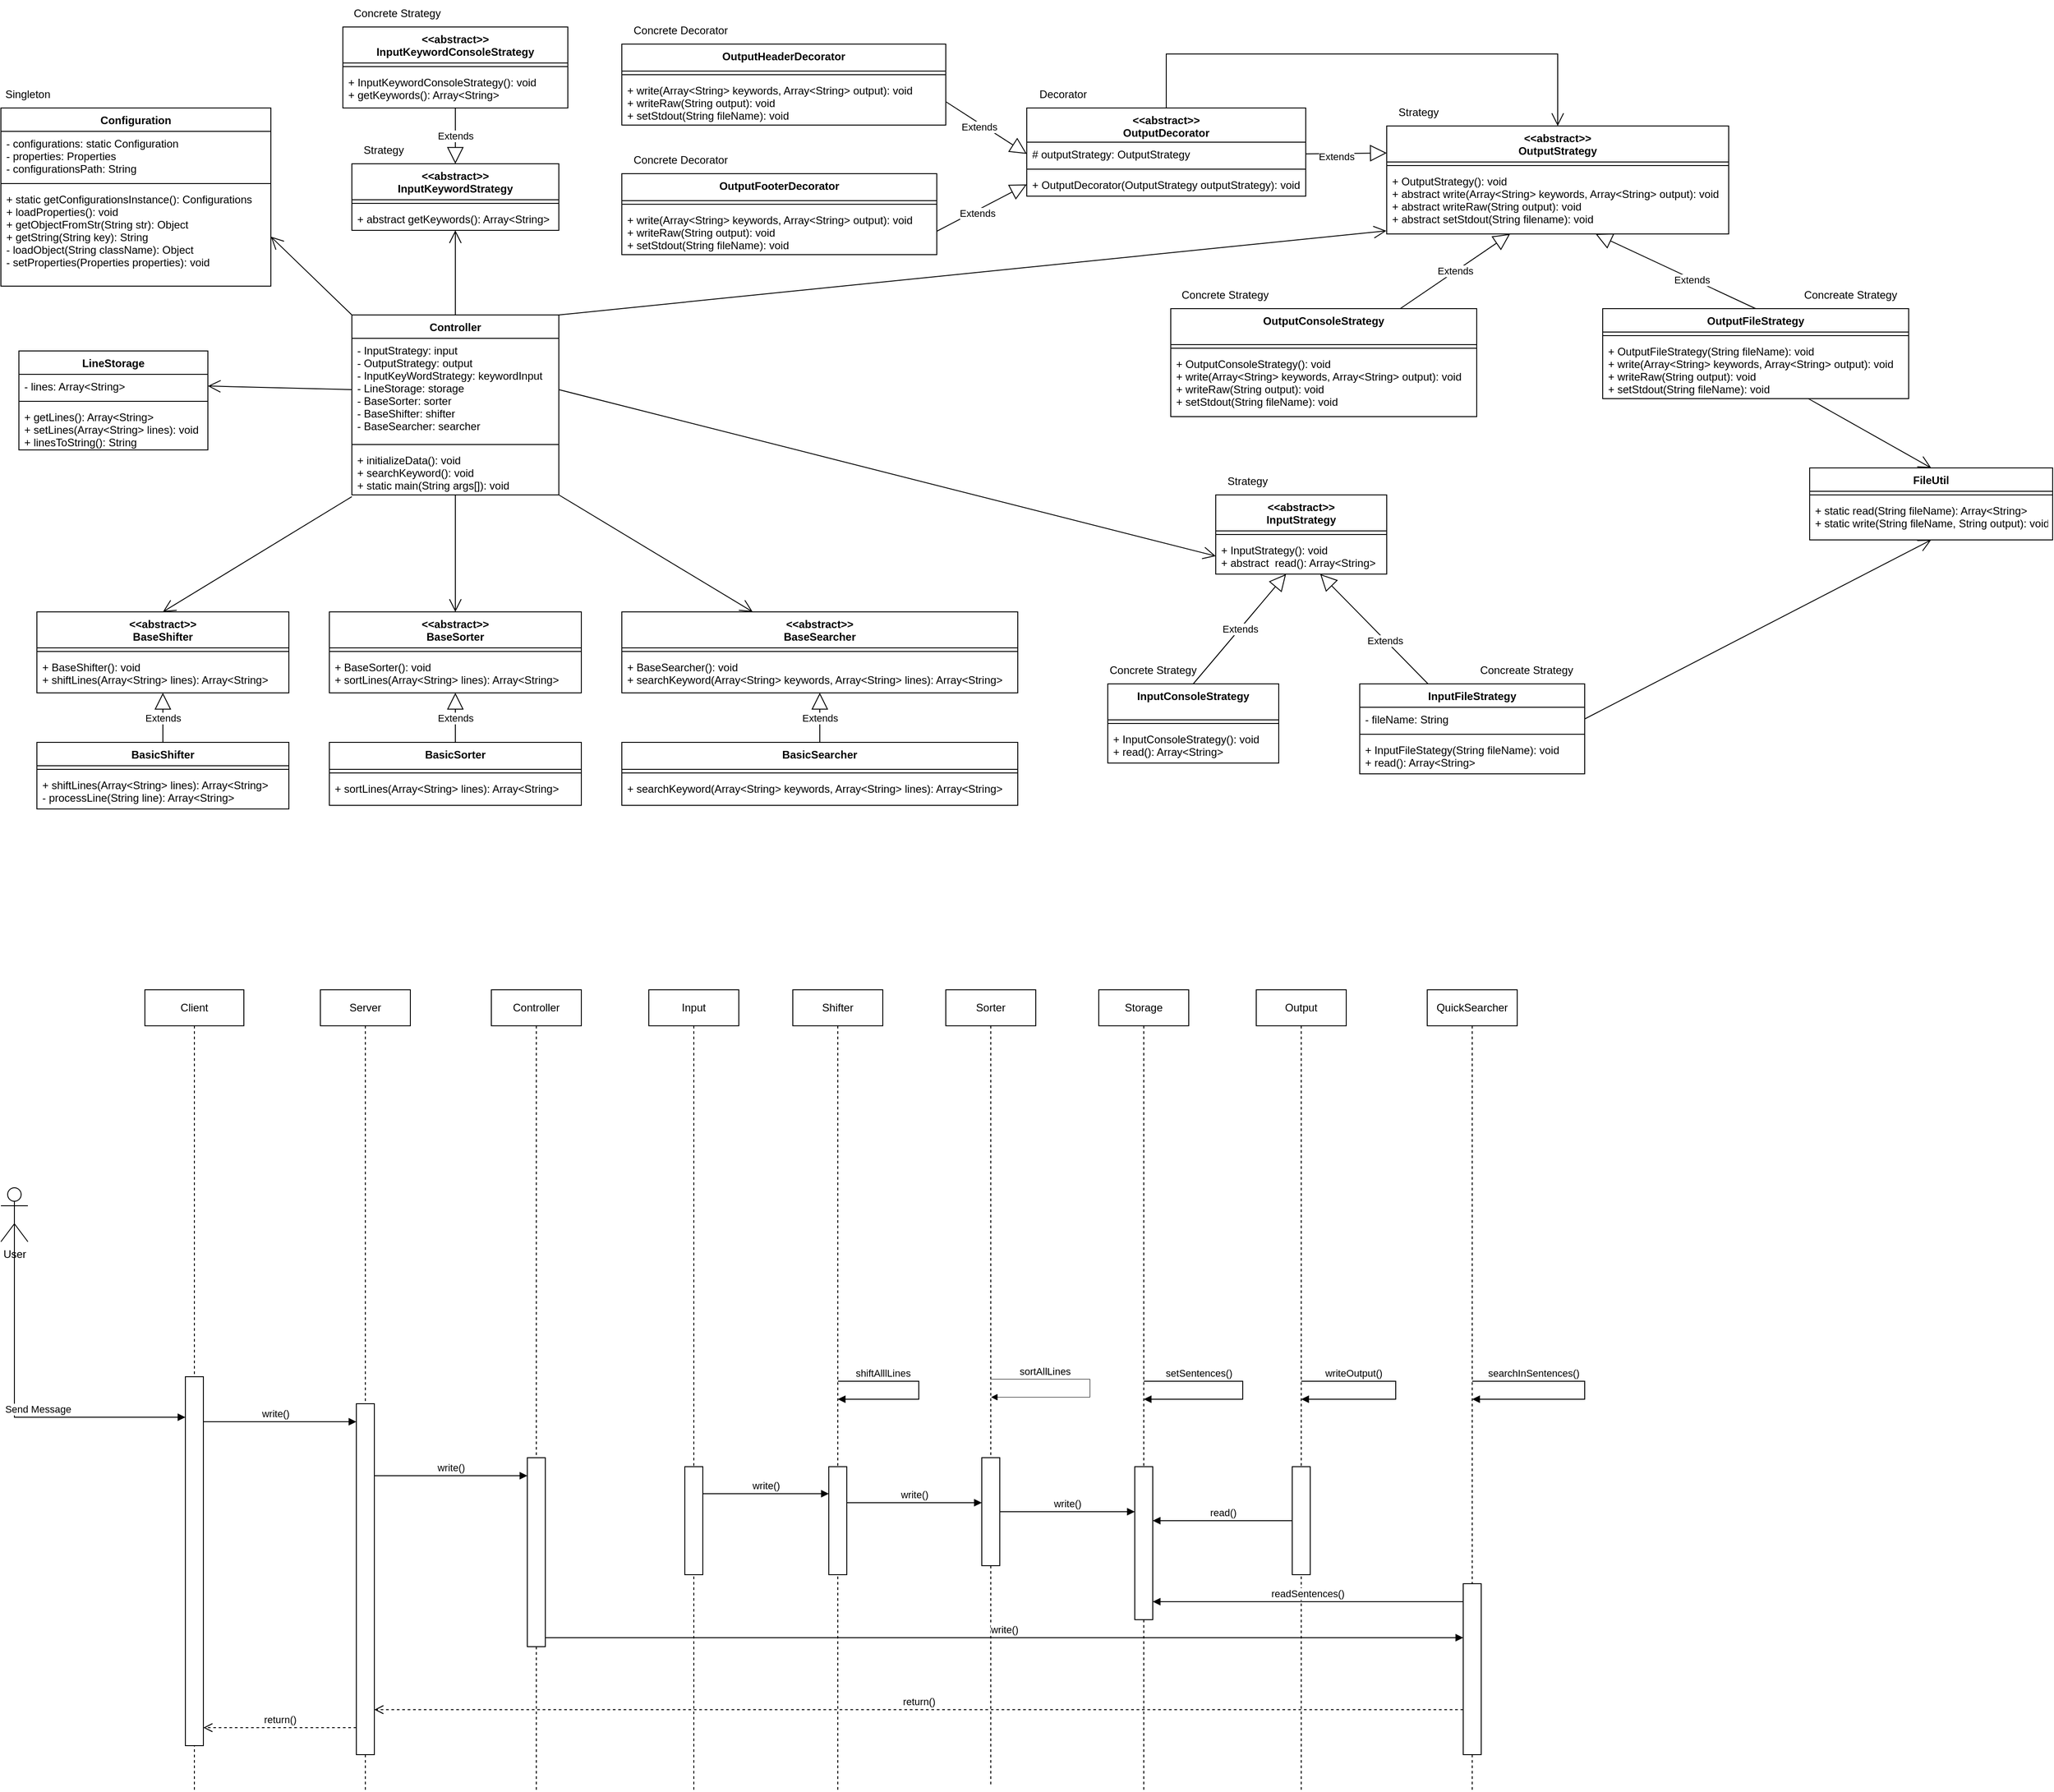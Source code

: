 <mxfile version="20.8.20" type="github">
  <diagram name="Page-1" id="M1N77A8SEbwR25gpDlti">
    <mxGraphModel dx="1434" dy="1879" grid="1" gridSize="10" guides="1" tooltips="1" connect="1" arrows="1" fold="1" page="1" pageScale="1" pageWidth="850" pageHeight="1100" math="0" shadow="0">
      <root>
        <mxCell id="0" />
        <mxCell id="1" parent="0" />
        <mxCell id="Gpwyclo6pSOTD7JVawwi-1" value="Controller" style="swimlane;fontStyle=1;align=center;verticalAlign=top;childLayout=stackLayout;horizontal=1;startSize=26;horizontalStack=0;resizeParent=1;resizeParentMax=0;resizeLast=0;collapsible=1;marginBottom=0;" parent="1" vertex="1">
          <mxGeometry x="430" y="320" width="230" height="200" as="geometry" />
        </mxCell>
        <mxCell id="Gpwyclo6pSOTD7JVawwi-2" value="- InputStrategy: input&#xa;- OutputStrategy: output&#xa;- InputKeyWordStrategy: keywordInput&#xa;- LineStorage: storage&#xa;- BaseSorter: sorter&#xa;- BaseShifter: shifter&#xa;- BaseSearcher: searcher&#xa;" style="text;strokeColor=none;fillColor=none;align=left;verticalAlign=top;spacingLeft=4;spacingRight=4;overflow=hidden;rotatable=0;points=[[0,0.5],[1,0.5]];portConstraint=eastwest;" parent="Gpwyclo6pSOTD7JVawwi-1" vertex="1">
          <mxGeometry y="26" width="230" height="114" as="geometry" />
        </mxCell>
        <mxCell id="Gpwyclo6pSOTD7JVawwi-3" value="" style="line;strokeWidth=1;fillColor=none;align=left;verticalAlign=middle;spacingTop=-1;spacingLeft=3;spacingRight=3;rotatable=0;labelPosition=right;points=[];portConstraint=eastwest;strokeColor=inherit;" parent="Gpwyclo6pSOTD7JVawwi-1" vertex="1">
          <mxGeometry y="140" width="230" height="8" as="geometry" />
        </mxCell>
        <mxCell id="Gpwyclo6pSOTD7JVawwi-4" value="+ initializeData(): void&#xa;+ searchKeyword(): void&#xa;+ static main(String args[]): void" style="text;strokeColor=none;fillColor=none;align=left;verticalAlign=top;spacingLeft=4;spacingRight=4;overflow=hidden;rotatable=0;points=[[0,0.5],[1,0.5]];portConstraint=eastwest;" parent="Gpwyclo6pSOTD7JVawwi-1" vertex="1">
          <mxGeometry y="148" width="230" height="52" as="geometry" />
        </mxCell>
        <mxCell id="Gpwyclo6pSOTD7JVawwi-9" value="&lt;&lt;abstract&gt;&gt;&#xa;BaseShifter" style="swimlane;fontStyle=1;align=center;verticalAlign=top;childLayout=stackLayout;horizontal=1;startSize=40;horizontalStack=0;resizeParent=1;resizeParentMax=0;resizeLast=0;collapsible=1;marginBottom=0;" parent="1" vertex="1">
          <mxGeometry x="80" y="650" width="280" height="90" as="geometry" />
        </mxCell>
        <mxCell id="Gpwyclo6pSOTD7JVawwi-11" value="" style="line;strokeWidth=1;fillColor=none;align=left;verticalAlign=middle;spacingTop=-1;spacingLeft=3;spacingRight=3;rotatable=0;labelPosition=right;points=[];portConstraint=eastwest;strokeColor=inherit;" parent="Gpwyclo6pSOTD7JVawwi-9" vertex="1">
          <mxGeometry y="40" width="280" height="8" as="geometry" />
        </mxCell>
        <mxCell id="Gpwyclo6pSOTD7JVawwi-12" value="+ BaseShifter(): void&#xa;+ shiftLines(Array&lt;String&gt; lines): Array&lt;String&gt;&#xa;" style="text;strokeColor=none;fillColor=none;align=left;verticalAlign=top;spacingLeft=4;spacingRight=4;overflow=hidden;rotatable=0;points=[[0,0.5],[1,0.5]];portConstraint=eastwest;" parent="Gpwyclo6pSOTD7JVawwi-9" vertex="1">
          <mxGeometry y="48" width="280" height="42" as="geometry" />
        </mxCell>
        <mxCell id="Gpwyclo6pSOTD7JVawwi-13" value="BasicShifter" style="swimlane;fontStyle=1;align=center;verticalAlign=top;childLayout=stackLayout;horizontal=1;startSize=26;horizontalStack=0;resizeParent=1;resizeParentMax=0;resizeLast=0;collapsible=1;marginBottom=0;" parent="1" vertex="1">
          <mxGeometry x="80" y="795" width="280" height="74" as="geometry" />
        </mxCell>
        <mxCell id="Gpwyclo6pSOTD7JVawwi-15" value="" style="line;strokeWidth=1;fillColor=none;align=left;verticalAlign=middle;spacingTop=-1;spacingLeft=3;spacingRight=3;rotatable=0;labelPosition=right;points=[];portConstraint=eastwest;strokeColor=inherit;" parent="Gpwyclo6pSOTD7JVawwi-13" vertex="1">
          <mxGeometry y="26" width="280" height="8" as="geometry" />
        </mxCell>
        <mxCell id="Gpwyclo6pSOTD7JVawwi-16" value="+ shiftLines(Array&lt;String&gt; lines): Array&lt;String&gt;&#xa;- processLine(String line): Array&lt;String&gt;&#xa;" style="text;strokeColor=none;fillColor=none;align=left;verticalAlign=top;spacingLeft=4;spacingRight=4;overflow=hidden;rotatable=0;points=[[0,0.5],[1,0.5]];portConstraint=eastwest;" parent="Gpwyclo6pSOTD7JVawwi-13" vertex="1">
          <mxGeometry y="34" width="280" height="40" as="geometry" />
        </mxCell>
        <mxCell id="VLI7Did6MFZ0le4wz7cy-1" value="&lt;&lt;abstract&gt;&gt;&#xa;BaseSorter" style="swimlane;fontStyle=1;align=center;verticalAlign=top;childLayout=stackLayout;horizontal=1;startSize=40;horizontalStack=0;resizeParent=1;resizeParentMax=0;resizeLast=0;collapsible=1;marginBottom=0;" parent="1" vertex="1">
          <mxGeometry x="405" y="650" width="280" height="90" as="geometry" />
        </mxCell>
        <mxCell id="VLI7Did6MFZ0le4wz7cy-2" value="" style="line;strokeWidth=1;fillColor=none;align=left;verticalAlign=middle;spacingTop=-1;spacingLeft=3;spacingRight=3;rotatable=0;labelPosition=right;points=[];portConstraint=eastwest;strokeColor=inherit;" parent="VLI7Did6MFZ0le4wz7cy-1" vertex="1">
          <mxGeometry y="40" width="280" height="8" as="geometry" />
        </mxCell>
        <mxCell id="VLI7Did6MFZ0le4wz7cy-3" value="+ BaseSorter(): void&#xa;+ sortLines(Array&lt;String&gt; lines): Array&lt;String&gt;&#xa;" style="text;strokeColor=none;fillColor=none;align=left;verticalAlign=top;spacingLeft=4;spacingRight=4;overflow=hidden;rotatable=0;points=[[0,0.5],[1,0.5]];portConstraint=eastwest;" parent="VLI7Did6MFZ0le4wz7cy-1" vertex="1">
          <mxGeometry y="48" width="280" height="42" as="geometry" />
        </mxCell>
        <mxCell id="VLI7Did6MFZ0le4wz7cy-4" value="BasicSorter" style="swimlane;fontStyle=1;align=center;verticalAlign=top;childLayout=stackLayout;horizontal=1;startSize=30;horizontalStack=0;resizeParent=1;resizeParentMax=0;resizeLast=0;collapsible=1;marginBottom=0;" parent="1" vertex="1">
          <mxGeometry x="405" y="795" width="280" height="70" as="geometry" />
        </mxCell>
        <mxCell id="VLI7Did6MFZ0le4wz7cy-5" value="" style="line;strokeWidth=1;fillColor=none;align=left;verticalAlign=middle;spacingTop=-1;spacingLeft=3;spacingRight=3;rotatable=0;labelPosition=right;points=[];portConstraint=eastwest;strokeColor=inherit;" parent="VLI7Did6MFZ0le4wz7cy-4" vertex="1">
          <mxGeometry y="30" width="280" height="8" as="geometry" />
        </mxCell>
        <mxCell id="VLI7Did6MFZ0le4wz7cy-6" value="+ sortLines(Array&lt;String&gt; lines): Array&lt;String&gt;&#xa;" style="text;strokeColor=none;fillColor=none;align=left;verticalAlign=top;spacingLeft=4;spacingRight=4;overflow=hidden;rotatable=0;points=[[0,0.5],[1,0.5]];portConstraint=eastwest;" parent="VLI7Did6MFZ0le4wz7cy-4" vertex="1">
          <mxGeometry y="38" width="280" height="32" as="geometry" />
        </mxCell>
        <mxCell id="VLI7Did6MFZ0le4wz7cy-7" value="&lt;&lt;abstract&gt;&gt;&#xa;BaseSearcher" style="swimlane;fontStyle=1;align=center;verticalAlign=top;childLayout=stackLayout;horizontal=1;startSize=40;horizontalStack=0;resizeParent=1;resizeParentMax=0;resizeLast=0;collapsible=1;marginBottom=0;" parent="1" vertex="1">
          <mxGeometry x="730" y="650" width="440" height="90" as="geometry" />
        </mxCell>
        <mxCell id="VLI7Did6MFZ0le4wz7cy-8" value="" style="line;strokeWidth=1;fillColor=none;align=left;verticalAlign=middle;spacingTop=-1;spacingLeft=3;spacingRight=3;rotatable=0;labelPosition=right;points=[];portConstraint=eastwest;strokeColor=inherit;" parent="VLI7Did6MFZ0le4wz7cy-7" vertex="1">
          <mxGeometry y="40" width="440" height="8" as="geometry" />
        </mxCell>
        <mxCell id="VLI7Did6MFZ0le4wz7cy-9" value="+ BaseSearcher(): void&#xa;+ searchKeyword(Array&lt;String&gt; keywords, Array&lt;String&gt; lines): Array&lt;String&gt;&#xa;" style="text;strokeColor=none;fillColor=none;align=left;verticalAlign=top;spacingLeft=4;spacingRight=4;overflow=hidden;rotatable=0;points=[[0,0.5],[1,0.5]];portConstraint=eastwest;" parent="VLI7Did6MFZ0le4wz7cy-7" vertex="1">
          <mxGeometry y="48" width="440" height="42" as="geometry" />
        </mxCell>
        <mxCell id="VLI7Did6MFZ0le4wz7cy-10" value="BasicSearcher" style="swimlane;fontStyle=1;align=center;verticalAlign=top;childLayout=stackLayout;horizontal=1;startSize=30;horizontalStack=0;resizeParent=1;resizeParentMax=0;resizeLast=0;collapsible=1;marginBottom=0;" parent="1" vertex="1">
          <mxGeometry x="730" y="795" width="440" height="70" as="geometry" />
        </mxCell>
        <mxCell id="VLI7Did6MFZ0le4wz7cy-11" value="" style="line;strokeWidth=1;fillColor=none;align=left;verticalAlign=middle;spacingTop=-1;spacingLeft=3;spacingRight=3;rotatable=0;labelPosition=right;points=[];portConstraint=eastwest;strokeColor=inherit;" parent="VLI7Did6MFZ0le4wz7cy-10" vertex="1">
          <mxGeometry y="30" width="440" height="8" as="geometry" />
        </mxCell>
        <mxCell id="VLI7Did6MFZ0le4wz7cy-12" value="+ searchKeyword(Array&lt;String&gt; keywords, Array&lt;String&gt; lines): Array&lt;String&gt;&#xa;" style="text;strokeColor=none;fillColor=none;align=left;verticalAlign=top;spacingLeft=4;spacingRight=4;overflow=hidden;rotatable=0;points=[[0,0.5],[1,0.5]];portConstraint=eastwest;" parent="VLI7Did6MFZ0le4wz7cy-10" vertex="1">
          <mxGeometry y="38" width="440" height="32" as="geometry" />
        </mxCell>
        <mxCell id="VLI7Did6MFZ0le4wz7cy-13" value="" style="endArrow=open;endFill=1;endSize=12;html=1;rounded=0;exitX=0;exitY=1.038;exitDx=0;exitDy=0;entryX=0.5;entryY=0;entryDx=0;entryDy=0;exitPerimeter=0;" parent="1" source="Gpwyclo6pSOTD7JVawwi-4" target="Gpwyclo6pSOTD7JVawwi-9" edge="1">
          <mxGeometry width="160" relative="1" as="geometry">
            <mxPoint x="610" y="470" as="sourcePoint" />
            <mxPoint x="770" y="470" as="targetPoint" />
          </mxGeometry>
        </mxCell>
        <mxCell id="VLI7Did6MFZ0le4wz7cy-14" value="" style="endArrow=open;endFill=1;endSize=12;html=1;rounded=0;exitX=0.5;exitY=1;exitDx=0;exitDy=0;" parent="1" source="Gpwyclo6pSOTD7JVawwi-1" target="VLI7Did6MFZ0le4wz7cy-1" edge="1">
          <mxGeometry width="160" relative="1" as="geometry">
            <mxPoint x="440" y="416.988" as="sourcePoint" />
            <mxPoint x="200" y="515" as="targetPoint" />
          </mxGeometry>
        </mxCell>
        <mxCell id="VLI7Did6MFZ0le4wz7cy-15" value="" style="endArrow=open;endFill=1;endSize=12;html=1;rounded=0;exitX=1;exitY=1;exitDx=0;exitDy=0;" parent="1" source="Gpwyclo6pSOTD7JVawwi-1" target="VLI7Did6MFZ0le4wz7cy-7" edge="1">
          <mxGeometry width="160" relative="1" as="geometry">
            <mxPoint x="450" y="426.988" as="sourcePoint" />
            <mxPoint x="210" y="525" as="targetPoint" />
          </mxGeometry>
        </mxCell>
        <mxCell id="VLI7Did6MFZ0le4wz7cy-16" value="&lt;&lt;abstract&gt;&gt;&#xa;InputStrategy" style="swimlane;fontStyle=1;align=center;verticalAlign=top;childLayout=stackLayout;horizontal=1;startSize=40;horizontalStack=0;resizeParent=1;resizeParentMax=0;resizeLast=0;collapsible=1;marginBottom=0;" parent="1" vertex="1">
          <mxGeometry x="1390" y="520" width="190" height="88" as="geometry" />
        </mxCell>
        <mxCell id="VLI7Did6MFZ0le4wz7cy-18" value="" style="line;strokeWidth=1;fillColor=none;align=left;verticalAlign=middle;spacingTop=-1;spacingLeft=3;spacingRight=3;rotatable=0;labelPosition=right;points=[];portConstraint=eastwest;strokeColor=inherit;" parent="VLI7Did6MFZ0le4wz7cy-16" vertex="1">
          <mxGeometry y="40" width="190" height="8" as="geometry" />
        </mxCell>
        <mxCell id="VLI7Did6MFZ0le4wz7cy-19" value="+ InputStrategy(): void&#xa;+ abstract  read(): Array&lt;String&gt;&#xa;" style="text;strokeColor=none;fillColor=none;align=left;verticalAlign=top;spacingLeft=4;spacingRight=4;overflow=hidden;rotatable=0;points=[[0,0.5],[1,0.5]];portConstraint=eastwest;" parent="VLI7Did6MFZ0le4wz7cy-16" vertex="1">
          <mxGeometry y="48" width="190" height="40" as="geometry" />
        </mxCell>
        <mxCell id="VLI7Did6MFZ0le4wz7cy-20" value="Strategy" style="text;html=1;align=center;verticalAlign=middle;resizable=0;points=[];autosize=1;strokeColor=none;fillColor=none;" parent="1" vertex="1">
          <mxGeometry x="1390" y="490" width="70" height="30" as="geometry" />
        </mxCell>
        <mxCell id="VLI7Did6MFZ0le4wz7cy-25" value="InputFileStrategy" style="swimlane;fontStyle=1;align=center;verticalAlign=top;childLayout=stackLayout;horizontal=1;startSize=26;horizontalStack=0;resizeParent=1;resizeParentMax=0;resizeLast=0;collapsible=1;marginBottom=0;" parent="1" vertex="1">
          <mxGeometry x="1550" y="730" width="250" height="100" as="geometry" />
        </mxCell>
        <mxCell id="VLI7Did6MFZ0le4wz7cy-26" value="- fileName: String" style="text;strokeColor=none;fillColor=none;align=left;verticalAlign=top;spacingLeft=4;spacingRight=4;overflow=hidden;rotatable=0;points=[[0,0.5],[1,0.5]];portConstraint=eastwest;" parent="VLI7Did6MFZ0le4wz7cy-25" vertex="1">
          <mxGeometry y="26" width="250" height="26" as="geometry" />
        </mxCell>
        <mxCell id="VLI7Did6MFZ0le4wz7cy-27" value="" style="line;strokeWidth=1;fillColor=none;align=left;verticalAlign=middle;spacingTop=-1;spacingLeft=3;spacingRight=3;rotatable=0;labelPosition=right;points=[];portConstraint=eastwest;strokeColor=inherit;" parent="VLI7Did6MFZ0le4wz7cy-25" vertex="1">
          <mxGeometry y="52" width="250" height="8" as="geometry" />
        </mxCell>
        <mxCell id="VLI7Did6MFZ0le4wz7cy-28" value="+ InputFileStategy(String fileName): void&#xa;+ read(): Array&lt;String&gt;" style="text;strokeColor=none;fillColor=none;align=left;verticalAlign=top;spacingLeft=4;spacingRight=4;overflow=hidden;rotatable=0;points=[[0,0.5],[1,0.5]];portConstraint=eastwest;" parent="VLI7Did6MFZ0le4wz7cy-25" vertex="1">
          <mxGeometry y="60" width="250" height="40" as="geometry" />
        </mxCell>
        <mxCell id="VLI7Did6MFZ0le4wz7cy-29" value="Concreate Strategy" style="text;html=1;align=center;verticalAlign=middle;resizable=0;points=[];autosize=1;strokeColor=none;fillColor=none;" parent="1" vertex="1">
          <mxGeometry x="1670" y="700" width="130" height="30" as="geometry" />
        </mxCell>
        <mxCell id="VLI7Did6MFZ0le4wz7cy-31" value="InputConsoleStrategy" style="swimlane;fontStyle=1;align=center;verticalAlign=top;childLayout=stackLayout;horizontal=1;startSize=40;horizontalStack=0;resizeParent=1;resizeParentMax=0;resizeLast=0;collapsible=1;marginBottom=0;" parent="1" vertex="1">
          <mxGeometry x="1270" y="730" width="190" height="88" as="geometry" />
        </mxCell>
        <mxCell id="VLI7Did6MFZ0le4wz7cy-32" value="" style="line;strokeWidth=1;fillColor=none;align=left;verticalAlign=middle;spacingTop=-1;spacingLeft=3;spacingRight=3;rotatable=0;labelPosition=right;points=[];portConstraint=eastwest;strokeColor=inherit;" parent="VLI7Did6MFZ0le4wz7cy-31" vertex="1">
          <mxGeometry y="40" width="190" height="8" as="geometry" />
        </mxCell>
        <mxCell id="VLI7Did6MFZ0le4wz7cy-33" value="+ InputConsoleStrategy(): void&#xa;+ read(): Array&lt;String&gt;&#xa;" style="text;strokeColor=none;fillColor=none;align=left;verticalAlign=top;spacingLeft=4;spacingRight=4;overflow=hidden;rotatable=0;points=[[0,0.5],[1,0.5]];portConstraint=eastwest;" parent="VLI7Did6MFZ0le4wz7cy-31" vertex="1">
          <mxGeometry y="48" width="190" height="40" as="geometry" />
        </mxCell>
        <mxCell id="VLI7Did6MFZ0le4wz7cy-34" value="Concrete Strategy" style="text;html=1;align=center;verticalAlign=middle;resizable=0;points=[];autosize=1;strokeColor=none;fillColor=none;" parent="1" vertex="1">
          <mxGeometry x="1260" y="700" width="120" height="30" as="geometry" />
        </mxCell>
        <mxCell id="VLI7Did6MFZ0le4wz7cy-35" value="Extends" style="endArrow=block;endSize=16;endFill=0;html=1;rounded=0;exitX=0.5;exitY=0;exitDx=0;exitDy=0;" parent="1" source="VLI7Did6MFZ0le4wz7cy-31" target="VLI7Did6MFZ0le4wz7cy-19" edge="1">
          <mxGeometry width="160" relative="1" as="geometry">
            <mxPoint x="1080" y="626" as="sourcePoint" />
            <mxPoint x="1240" y="626" as="targetPoint" />
          </mxGeometry>
        </mxCell>
        <mxCell id="VLI7Did6MFZ0le4wz7cy-36" value="Extends" style="endArrow=block;endSize=16;endFill=0;html=1;rounded=0;entryX=0.611;entryY=1;entryDx=0;entryDy=0;entryPerimeter=0;" parent="1" source="VLI7Did6MFZ0le4wz7cy-25" target="VLI7Did6MFZ0le4wz7cy-19" edge="1">
          <mxGeometry x="-0.206" y="1" width="160" relative="1" as="geometry">
            <mxPoint x="1402.5" y="602" as="sourcePoint" />
            <mxPoint x="1490" y="526" as="targetPoint" />
            <mxPoint as="offset" />
          </mxGeometry>
        </mxCell>
        <mxCell id="VLI7Did6MFZ0le4wz7cy-37" value="&lt;&lt;abstract&gt;&gt;&#xa;OutputStrategy&#xa;" style="swimlane;fontStyle=1;align=center;verticalAlign=top;childLayout=stackLayout;horizontal=1;startSize=40;horizontalStack=0;resizeParent=1;resizeParentMax=0;resizeLast=0;collapsible=1;marginBottom=0;" parent="1" vertex="1">
          <mxGeometry x="1580" y="110" width="380" height="120" as="geometry" />
        </mxCell>
        <mxCell id="VLI7Did6MFZ0le4wz7cy-38" value="" style="line;strokeWidth=1;fillColor=none;align=left;verticalAlign=middle;spacingTop=-1;spacingLeft=3;spacingRight=3;rotatable=0;labelPosition=right;points=[];portConstraint=eastwest;strokeColor=inherit;" parent="VLI7Did6MFZ0le4wz7cy-37" vertex="1">
          <mxGeometry y="40" width="380" height="8" as="geometry" />
        </mxCell>
        <mxCell id="VLI7Did6MFZ0le4wz7cy-39" value="+ OutputStrategy(): void&#xa;+ abstract write(Array&lt;String&gt; keywords, Array&lt;String&gt; output): void&#xa;+ abstract writeRaw(String output): void&#xa;+ abstract setStdout(String filename): void" style="text;strokeColor=none;fillColor=none;align=left;verticalAlign=top;spacingLeft=4;spacingRight=4;overflow=hidden;rotatable=0;points=[[0,0.5],[1,0.5]];portConstraint=eastwest;" parent="VLI7Did6MFZ0le4wz7cy-37" vertex="1">
          <mxGeometry y="48" width="380" height="72" as="geometry" />
        </mxCell>
        <mxCell id="VLI7Did6MFZ0le4wz7cy-40" value="Strategy" style="text;html=1;align=center;verticalAlign=middle;resizable=0;points=[];autosize=1;strokeColor=none;fillColor=none;" parent="1" vertex="1">
          <mxGeometry x="1580" y="80" width="70" height="30" as="geometry" />
        </mxCell>
        <mxCell id="VLI7Did6MFZ0le4wz7cy-41" value="OutputFileStrategy" style="swimlane;fontStyle=1;align=center;verticalAlign=top;childLayout=stackLayout;horizontal=1;startSize=26;horizontalStack=0;resizeParent=1;resizeParentMax=0;resizeLast=0;collapsible=1;marginBottom=0;" parent="1" vertex="1">
          <mxGeometry x="1820" y="313" width="340" height="100" as="geometry" />
        </mxCell>
        <mxCell id="VLI7Did6MFZ0le4wz7cy-43" value="" style="line;strokeWidth=1;fillColor=none;align=left;verticalAlign=middle;spacingTop=-1;spacingLeft=3;spacingRight=3;rotatable=0;labelPosition=right;points=[];portConstraint=eastwest;strokeColor=inherit;" parent="VLI7Did6MFZ0le4wz7cy-41" vertex="1">
          <mxGeometry y="26" width="340" height="8" as="geometry" />
        </mxCell>
        <mxCell id="VLI7Did6MFZ0le4wz7cy-44" value="+ OutputFileStrategy(String fileName): void&#xa;+ write(Array&lt;String&gt; keywords, Array&lt;String&gt; output): void&#xa;+ writeRaw(String output): void&#xa;+ setStdout(String fileName): void" style="text;strokeColor=none;fillColor=none;align=left;verticalAlign=top;spacingLeft=4;spacingRight=4;overflow=hidden;rotatable=0;points=[[0,0.5],[1,0.5]];portConstraint=eastwest;" parent="VLI7Did6MFZ0le4wz7cy-41" vertex="1">
          <mxGeometry y="34" width="340" height="66" as="geometry" />
        </mxCell>
        <mxCell id="VLI7Did6MFZ0le4wz7cy-45" value="Concreate Strategy" style="text;html=1;align=center;verticalAlign=middle;resizable=0;points=[];autosize=1;strokeColor=none;fillColor=none;" parent="1" vertex="1">
          <mxGeometry x="2030" y="283" width="130" height="30" as="geometry" />
        </mxCell>
        <mxCell id="VLI7Did6MFZ0le4wz7cy-46" value="OutputConsoleStrategy" style="swimlane;fontStyle=1;align=center;verticalAlign=top;childLayout=stackLayout;horizontal=1;startSize=40;horizontalStack=0;resizeParent=1;resizeParentMax=0;resizeLast=0;collapsible=1;marginBottom=0;" parent="1" vertex="1">
          <mxGeometry x="1340" y="313" width="340" height="120" as="geometry" />
        </mxCell>
        <mxCell id="VLI7Did6MFZ0le4wz7cy-47" value="" style="line;strokeWidth=1;fillColor=none;align=left;verticalAlign=middle;spacingTop=-1;spacingLeft=3;spacingRight=3;rotatable=0;labelPosition=right;points=[];portConstraint=eastwest;strokeColor=inherit;" parent="VLI7Did6MFZ0le4wz7cy-46" vertex="1">
          <mxGeometry y="40" width="340" height="8" as="geometry" />
        </mxCell>
        <mxCell id="VLI7Did6MFZ0le4wz7cy-48" value="+ OutputConsoleStrategy(): void&#xa;+ write(Array&lt;String&gt; keywords, Array&lt;String&gt; output): void&#xa;+ writeRaw(String output): void&#xa;+ setStdout(String fileName): void&#xa;" style="text;strokeColor=none;fillColor=none;align=left;verticalAlign=top;spacingLeft=4;spacingRight=4;overflow=hidden;rotatable=0;points=[[0,0.5],[1,0.5]];portConstraint=eastwest;" parent="VLI7Did6MFZ0le4wz7cy-46" vertex="1">
          <mxGeometry y="48" width="340" height="72" as="geometry" />
        </mxCell>
        <mxCell id="VLI7Did6MFZ0le4wz7cy-49" value="Concrete Strategy" style="text;html=1;align=center;verticalAlign=middle;resizable=0;points=[];autosize=1;strokeColor=none;fillColor=none;" parent="1" vertex="1">
          <mxGeometry x="1340" y="283" width="120" height="30" as="geometry" />
        </mxCell>
        <mxCell id="VLI7Did6MFZ0le4wz7cy-50" value="Extends" style="endArrow=block;endSize=16;endFill=0;html=1;rounded=0;exitX=0.75;exitY=0;exitDx=0;exitDy=0;" parent="1" source="VLI7Did6MFZ0le4wz7cy-46" target="VLI7Did6MFZ0le4wz7cy-39" edge="1">
          <mxGeometry width="160" relative="1" as="geometry">
            <mxPoint x="1090" y="300" as="sourcePoint" />
            <mxPoint x="1250" y="300" as="targetPoint" />
          </mxGeometry>
        </mxCell>
        <mxCell id="VLI7Did6MFZ0le4wz7cy-51" value="Extends" style="endArrow=block;endSize=16;endFill=0;html=1;rounded=0;entryX=0.611;entryY=1;entryDx=0;entryDy=0;entryPerimeter=0;exitX=0.5;exitY=0;exitDx=0;exitDy=0;" parent="1" source="VLI7Did6MFZ0le4wz7cy-41" target="VLI7Did6MFZ0le4wz7cy-39" edge="1">
          <mxGeometry x="-0.206" y="1" width="160" relative="1" as="geometry">
            <mxPoint x="1412.5" y="276" as="sourcePoint" />
            <mxPoint x="1500" y="200" as="targetPoint" />
            <mxPoint as="offset" />
          </mxGeometry>
        </mxCell>
        <mxCell id="VLI7Did6MFZ0le4wz7cy-52" value="FileUtil" style="swimlane;fontStyle=1;align=center;verticalAlign=top;childLayout=stackLayout;horizontal=1;startSize=26;horizontalStack=0;resizeParent=1;resizeParentMax=0;resizeLast=0;collapsible=1;marginBottom=0;" parent="1" vertex="1">
          <mxGeometry x="2050" y="490" width="270" height="80" as="geometry" />
        </mxCell>
        <mxCell id="VLI7Did6MFZ0le4wz7cy-54" value="" style="line;strokeWidth=1;fillColor=none;align=left;verticalAlign=middle;spacingTop=-1;spacingLeft=3;spacingRight=3;rotatable=0;labelPosition=right;points=[];portConstraint=eastwest;strokeColor=inherit;" parent="VLI7Did6MFZ0le4wz7cy-52" vertex="1">
          <mxGeometry y="26" width="270" height="8" as="geometry" />
        </mxCell>
        <mxCell id="VLI7Did6MFZ0le4wz7cy-55" value="+ static read(String fileName): Array&lt;String&gt;&#xa;+ static write(String fileName, String output): void&#xa;" style="text;strokeColor=none;fillColor=none;align=left;verticalAlign=top;spacingLeft=4;spacingRight=4;overflow=hidden;rotatable=0;points=[[0,0.5],[1,0.5]];portConstraint=eastwest;" parent="VLI7Did6MFZ0le4wz7cy-52" vertex="1">
          <mxGeometry y="34" width="270" height="46" as="geometry" />
        </mxCell>
        <mxCell id="VLI7Did6MFZ0le4wz7cy-56" value="" style="endArrow=open;endFill=1;endSize=12;html=1;rounded=0;exitX=1;exitY=0.5;exitDx=0;exitDy=0;entryX=0.5;entryY=1;entryDx=0;entryDy=0;" parent="1" source="VLI7Did6MFZ0le4wz7cy-26" target="VLI7Did6MFZ0le4wz7cy-52" edge="1">
          <mxGeometry width="160" relative="1" as="geometry">
            <mxPoint x="1370" y="440" as="sourcePoint" />
            <mxPoint x="1530" y="440" as="targetPoint" />
          </mxGeometry>
        </mxCell>
        <mxCell id="VLI7Did6MFZ0le4wz7cy-57" value="" style="endArrow=open;endFill=1;endSize=12;html=1;rounded=0;entryX=0.5;entryY=0;entryDx=0;entryDy=0;" parent="1" source="VLI7Did6MFZ0le4wz7cy-44" target="VLI7Did6MFZ0le4wz7cy-52" edge="1">
          <mxGeometry width="160" relative="1" as="geometry">
            <mxPoint x="1910" y="400" as="sourcePoint" />
            <mxPoint x="1891.828" y="530" as="targetPoint" />
          </mxGeometry>
        </mxCell>
        <mxCell id="VLI7Did6MFZ0le4wz7cy-58" value="LineStorage" style="swimlane;fontStyle=1;align=center;verticalAlign=top;childLayout=stackLayout;horizontal=1;startSize=26;horizontalStack=0;resizeParent=1;resizeParentMax=0;resizeLast=0;collapsible=1;marginBottom=0;" parent="1" vertex="1">
          <mxGeometry x="60" y="360" width="210" height="110" as="geometry" />
        </mxCell>
        <mxCell id="VLI7Did6MFZ0le4wz7cy-59" value="- lines: Array&lt;String&gt;" style="text;strokeColor=none;fillColor=none;align=left;verticalAlign=top;spacingLeft=4;spacingRight=4;overflow=hidden;rotatable=0;points=[[0,0.5],[1,0.5]];portConstraint=eastwest;" parent="VLI7Did6MFZ0le4wz7cy-58" vertex="1">
          <mxGeometry y="26" width="210" height="26" as="geometry" />
        </mxCell>
        <mxCell id="VLI7Did6MFZ0le4wz7cy-60" value="" style="line;strokeWidth=1;fillColor=none;align=left;verticalAlign=middle;spacingTop=-1;spacingLeft=3;spacingRight=3;rotatable=0;labelPosition=right;points=[];portConstraint=eastwest;strokeColor=inherit;" parent="VLI7Did6MFZ0le4wz7cy-58" vertex="1">
          <mxGeometry y="52" width="210" height="8" as="geometry" />
        </mxCell>
        <mxCell id="VLI7Did6MFZ0le4wz7cy-61" value="+ getLines(): Array&lt;String&gt;&#xa;+ setLines(Array&lt;String&gt; lines): void&#xa;+ linesToString(): String&#xa;" style="text;strokeColor=none;fillColor=none;align=left;verticalAlign=top;spacingLeft=4;spacingRight=4;overflow=hidden;rotatable=0;points=[[0,0.5],[1,0.5]];portConstraint=eastwest;" parent="VLI7Did6MFZ0le4wz7cy-58" vertex="1">
          <mxGeometry y="60" width="210" height="50" as="geometry" />
        </mxCell>
        <mxCell id="VLI7Did6MFZ0le4wz7cy-62" value="Configuration" style="swimlane;fontStyle=1;align=center;verticalAlign=top;childLayout=stackLayout;horizontal=1;startSize=26;horizontalStack=0;resizeParent=1;resizeParentMax=0;resizeLast=0;collapsible=1;marginBottom=0;" parent="1" vertex="1">
          <mxGeometry x="40" y="90" width="300" height="198" as="geometry" />
        </mxCell>
        <mxCell id="VLI7Did6MFZ0le4wz7cy-63" value="- configurations: static Configuration&#xa;- properties: Properties&#xa;- configurationsPath: String" style="text;strokeColor=none;fillColor=none;align=left;verticalAlign=top;spacingLeft=4;spacingRight=4;overflow=hidden;rotatable=0;points=[[0,0.5],[1,0.5]];portConstraint=eastwest;" parent="VLI7Did6MFZ0le4wz7cy-62" vertex="1">
          <mxGeometry y="26" width="300" height="54" as="geometry" />
        </mxCell>
        <mxCell id="VLI7Did6MFZ0le4wz7cy-64" value="" style="line;strokeWidth=1;fillColor=none;align=left;verticalAlign=middle;spacingTop=-1;spacingLeft=3;spacingRight=3;rotatable=0;labelPosition=right;points=[];portConstraint=eastwest;strokeColor=inherit;" parent="VLI7Did6MFZ0le4wz7cy-62" vertex="1">
          <mxGeometry y="80" width="300" height="8" as="geometry" />
        </mxCell>
        <mxCell id="VLI7Did6MFZ0le4wz7cy-65" value="+ static getConfigurationsInstance(): Configurations&#xa;+ loadProperties(): void&#xa;+ getObjectFromStr(String str): Object&#xa;+ getString(String key): String&#xa;- loadObject(String className): Object&#xa;- setProperties(Properties properties): void" style="text;strokeColor=none;fillColor=none;align=left;verticalAlign=top;spacingLeft=4;spacingRight=4;overflow=hidden;rotatable=0;points=[[0,0.5],[1,0.5]];portConstraint=eastwest;" parent="VLI7Did6MFZ0le4wz7cy-62" vertex="1">
          <mxGeometry y="88" width="300" height="110" as="geometry" />
        </mxCell>
        <mxCell id="VLI7Did6MFZ0le4wz7cy-66" value="" style="endArrow=open;endFill=1;endSize=12;html=1;rounded=0;exitX=0;exitY=0.5;exitDx=0;exitDy=0;entryX=1;entryY=0.5;entryDx=0;entryDy=0;" parent="1" source="Gpwyclo6pSOTD7JVawwi-2" target="VLI7Did6MFZ0le4wz7cy-59" edge="1">
          <mxGeometry width="160" relative="1" as="geometry">
            <mxPoint x="570" y="440" as="sourcePoint" />
            <mxPoint x="730" y="440" as="targetPoint" />
          </mxGeometry>
        </mxCell>
        <mxCell id="VLI7Did6MFZ0le4wz7cy-67" value="" style="endArrow=open;endFill=1;endSize=12;html=1;rounded=0;exitX=0;exitY=0;exitDx=0;exitDy=0;entryX=1;entryY=0.5;entryDx=0;entryDy=0;" parent="1" source="Gpwyclo6pSOTD7JVawwi-1" target="VLI7Did6MFZ0le4wz7cy-65" edge="1">
          <mxGeometry width="160" relative="1" as="geometry">
            <mxPoint x="570" y="440" as="sourcePoint" />
            <mxPoint x="730" y="440" as="targetPoint" />
          </mxGeometry>
        </mxCell>
        <mxCell id="VLI7Did6MFZ0le4wz7cy-68" value="&lt;&lt;abstract&gt;&gt;&#xa;OutputDecorator&#xa;" style="swimlane;fontStyle=1;align=center;verticalAlign=top;childLayout=stackLayout;horizontal=1;startSize=38;horizontalStack=0;resizeParent=1;resizeParentMax=0;resizeLast=0;collapsible=1;marginBottom=0;" parent="1" vertex="1">
          <mxGeometry x="1180" y="90" width="310" height="98" as="geometry" />
        </mxCell>
        <mxCell id="VLI7Did6MFZ0le4wz7cy-69" value="# outputStrategy: OutputStrategy" style="text;strokeColor=none;fillColor=none;align=left;verticalAlign=top;spacingLeft=4;spacingRight=4;overflow=hidden;rotatable=0;points=[[0,0.5],[1,0.5]];portConstraint=eastwest;" parent="VLI7Did6MFZ0le4wz7cy-68" vertex="1">
          <mxGeometry y="38" width="310" height="26" as="geometry" />
        </mxCell>
        <mxCell id="VLI7Did6MFZ0le4wz7cy-70" value="" style="line;strokeWidth=1;fillColor=none;align=left;verticalAlign=middle;spacingTop=-1;spacingLeft=3;spacingRight=3;rotatable=0;labelPosition=right;points=[];portConstraint=eastwest;strokeColor=inherit;" parent="VLI7Did6MFZ0le4wz7cy-68" vertex="1">
          <mxGeometry y="64" width="310" height="8" as="geometry" />
        </mxCell>
        <mxCell id="VLI7Did6MFZ0le4wz7cy-71" value="+ OutputDecorator(OutputStrategy outputStrategy): void" style="text;strokeColor=none;fillColor=none;align=left;verticalAlign=top;spacingLeft=4;spacingRight=4;overflow=hidden;rotatable=0;points=[[0,0.5],[1,0.5]];portConstraint=eastwest;" parent="VLI7Did6MFZ0le4wz7cy-68" vertex="1">
          <mxGeometry y="72" width="310" height="26" as="geometry" />
        </mxCell>
        <mxCell id="VLI7Did6MFZ0le4wz7cy-72" value="" style="endArrow=open;endFill=1;endSize=12;html=1;rounded=0;exitX=1;exitY=0.5;exitDx=0;exitDy=0;entryX=0;entryY=0.5;entryDx=0;entryDy=0;" parent="1" source="Gpwyclo6pSOTD7JVawwi-2" target="VLI7Did6MFZ0le4wz7cy-19" edge="1">
          <mxGeometry width="160" relative="1" as="geometry">
            <mxPoint x="950" y="320" as="sourcePoint" />
            <mxPoint x="1110" y="320" as="targetPoint" />
          </mxGeometry>
        </mxCell>
        <mxCell id="VLI7Did6MFZ0le4wz7cy-73" value="OutputHeaderDecorator&#xa;" style="swimlane;fontStyle=1;align=center;verticalAlign=top;childLayout=stackLayout;horizontal=1;startSize=30;horizontalStack=0;resizeParent=1;resizeParentMax=0;resizeLast=0;collapsible=1;marginBottom=0;" parent="1" vertex="1">
          <mxGeometry x="730" y="19" width="360" height="90" as="geometry" />
        </mxCell>
        <mxCell id="VLI7Did6MFZ0le4wz7cy-75" value="" style="line;strokeWidth=1;fillColor=none;align=left;verticalAlign=middle;spacingTop=-1;spacingLeft=3;spacingRight=3;rotatable=0;labelPosition=right;points=[];portConstraint=eastwest;strokeColor=inherit;" parent="VLI7Did6MFZ0le4wz7cy-73" vertex="1">
          <mxGeometry y="30" width="360" height="8" as="geometry" />
        </mxCell>
        <mxCell id="VLI7Did6MFZ0le4wz7cy-76" value="+ write(Array&lt;String&gt; keywords, Array&lt;String&gt; output): void&#xa;+ writeRaw(String output): void&#xa;+ setStdout(String fileName): void" style="text;strokeColor=none;fillColor=none;align=left;verticalAlign=top;spacingLeft=4;spacingRight=4;overflow=hidden;rotatable=0;points=[[0,0.5],[1,0.5]];portConstraint=eastwest;" parent="VLI7Did6MFZ0le4wz7cy-73" vertex="1">
          <mxGeometry y="38" width="360" height="52" as="geometry" />
        </mxCell>
        <mxCell id="VLI7Did6MFZ0le4wz7cy-77" value="OutputFooterDecorator&#xa;" style="swimlane;fontStyle=1;align=center;verticalAlign=top;childLayout=stackLayout;horizontal=1;startSize=30;horizontalStack=0;resizeParent=1;resizeParentMax=0;resizeLast=0;collapsible=1;marginBottom=0;" parent="1" vertex="1">
          <mxGeometry x="730" y="163" width="350" height="90" as="geometry" />
        </mxCell>
        <mxCell id="VLI7Did6MFZ0le4wz7cy-78" value="" style="line;strokeWidth=1;fillColor=none;align=left;verticalAlign=middle;spacingTop=-1;spacingLeft=3;spacingRight=3;rotatable=0;labelPosition=right;points=[];portConstraint=eastwest;strokeColor=inherit;" parent="VLI7Did6MFZ0le4wz7cy-77" vertex="1">
          <mxGeometry y="30" width="350" height="8" as="geometry" />
        </mxCell>
        <mxCell id="VLI7Did6MFZ0le4wz7cy-79" value="+ write(Array&lt;String&gt; keywords, Array&lt;String&gt; output): void&#xa;+ writeRaw(String output): void&#xa;+ setStdout(String fileName): void" style="text;strokeColor=none;fillColor=none;align=left;verticalAlign=top;spacingLeft=4;spacingRight=4;overflow=hidden;rotatable=0;points=[[0,0.5],[1,0.5]];portConstraint=eastwest;" parent="VLI7Did6MFZ0le4wz7cy-77" vertex="1">
          <mxGeometry y="38" width="350" height="52" as="geometry" />
        </mxCell>
        <mxCell id="VLI7Did6MFZ0le4wz7cy-80" value="Decorator" style="text;html=1;align=center;verticalAlign=middle;resizable=0;points=[];autosize=1;strokeColor=none;fillColor=none;" parent="1" vertex="1">
          <mxGeometry x="1180" y="60" width="80" height="30" as="geometry" />
        </mxCell>
        <mxCell id="VLI7Did6MFZ0le4wz7cy-81" value="Concrete Decorator" style="text;html=1;align=center;verticalAlign=middle;resizable=0;points=[];autosize=1;strokeColor=none;fillColor=none;" parent="1" vertex="1">
          <mxGeometry x="730" y="-11" width="130" height="30" as="geometry" />
        </mxCell>
        <mxCell id="VLI7Did6MFZ0le4wz7cy-82" value="Concrete Decorator" style="text;html=1;align=center;verticalAlign=middle;resizable=0;points=[];autosize=1;strokeColor=none;fillColor=none;" parent="1" vertex="1">
          <mxGeometry x="730" y="133" width="130" height="30" as="geometry" />
        </mxCell>
        <mxCell id="VLI7Did6MFZ0le4wz7cy-83" value="Extends" style="endArrow=block;endSize=16;endFill=0;html=1;rounded=0;exitX=1;exitY=0.5;exitDx=0;exitDy=0;entryX=0;entryY=0.5;entryDx=0;entryDy=0;" parent="1" source="VLI7Did6MFZ0le4wz7cy-79" target="VLI7Did6MFZ0le4wz7cy-71" edge="1">
          <mxGeometry x="-0.128" y="-3" width="160" relative="1" as="geometry">
            <mxPoint x="1090" y="293" as="sourcePoint" />
            <mxPoint x="1250" y="293" as="targetPoint" />
            <mxPoint as="offset" />
          </mxGeometry>
        </mxCell>
        <mxCell id="VLI7Did6MFZ0le4wz7cy-84" value="Extends" style="endArrow=block;endSize=16;endFill=0;html=1;rounded=0;exitX=1;exitY=0.5;exitDx=0;exitDy=0;entryX=0;entryY=0.5;entryDx=0;entryDy=0;" parent="1" source="VLI7Did6MFZ0le4wz7cy-76" target="VLI7Did6MFZ0le4wz7cy-69" edge="1">
          <mxGeometry x="-0.128" y="-3" width="160" relative="1" as="geometry">
            <mxPoint x="1100" y="189" as="sourcePoint" />
            <mxPoint x="1190" y="168" as="targetPoint" />
            <mxPoint as="offset" />
          </mxGeometry>
        </mxCell>
        <mxCell id="VLI7Did6MFZ0le4wz7cy-86" value="" style="endArrow=open;endFill=1;endSize=12;html=1;rounded=0;exitX=0.5;exitY=0;exitDx=0;exitDy=0;entryX=0.5;entryY=0;entryDx=0;entryDy=0;" parent="1" source="VLI7Did6MFZ0le4wz7cy-68" target="VLI7Did6MFZ0le4wz7cy-37" edge="1">
          <mxGeometry width="160" relative="1" as="geometry">
            <mxPoint x="920" y="320" as="sourcePoint" />
            <mxPoint x="1080" y="320" as="targetPoint" />
            <Array as="points">
              <mxPoint x="1335" y="30" />
              <mxPoint x="1770" y="30" />
            </Array>
          </mxGeometry>
        </mxCell>
        <mxCell id="VLI7Did6MFZ0le4wz7cy-87" value="Extends" style="endArrow=block;endSize=16;endFill=0;html=1;rounded=0;exitX=1;exitY=0.5;exitDx=0;exitDy=0;entryX=0;entryY=0.25;entryDx=0;entryDy=0;" parent="1" source="VLI7Did6MFZ0le4wz7cy-69" target="VLI7Did6MFZ0le4wz7cy-37" edge="1">
          <mxGeometry x="-0.249" y="-3" width="160" relative="1" as="geometry">
            <mxPoint x="920" y="320" as="sourcePoint" />
            <mxPoint x="1080" y="320" as="targetPoint" />
            <mxPoint as="offset" />
          </mxGeometry>
        </mxCell>
        <mxCell id="QM6pUvPDOiDHfxQ7AN9z-4" value="Singleton" style="text;html=1;strokeColor=none;fillColor=none;align=center;verticalAlign=middle;whiteSpace=wrap;rounded=0;" parent="1" vertex="1">
          <mxGeometry x="40" y="60" width="60" height="30" as="geometry" />
        </mxCell>
        <mxCell id="QM6pUvPDOiDHfxQ7AN9z-5" value="Extends" style="endArrow=block;endSize=16;endFill=0;html=1;rounded=0;exitX=0.5;exitY=0;exitDx=0;exitDy=0;" parent="1" source="Gpwyclo6pSOTD7JVawwi-13" target="Gpwyclo6pSOTD7JVawwi-12" edge="1">
          <mxGeometry width="160" relative="1" as="geometry">
            <mxPoint x="660" y="560" as="sourcePoint" />
            <mxPoint x="820" y="560" as="targetPoint" />
          </mxGeometry>
        </mxCell>
        <mxCell id="QM6pUvPDOiDHfxQ7AN9z-6" value="Extends" style="endArrow=block;endSize=16;endFill=0;html=1;rounded=0;exitX=0.5;exitY=0;exitDx=0;exitDy=0;" parent="1" source="VLI7Did6MFZ0le4wz7cy-4" target="VLI7Did6MFZ0le4wz7cy-3" edge="1">
          <mxGeometry width="160" relative="1" as="geometry">
            <mxPoint x="235" y="805" as="sourcePoint" />
            <mxPoint x="525" y="750" as="targetPoint" />
          </mxGeometry>
        </mxCell>
        <mxCell id="QM6pUvPDOiDHfxQ7AN9z-7" value="Extends" style="endArrow=block;endSize=16;endFill=0;html=1;rounded=0;exitX=0.5;exitY=0;exitDx=0;exitDy=0;" parent="1" source="VLI7Did6MFZ0le4wz7cy-10" target="VLI7Did6MFZ0le4wz7cy-9" edge="1">
          <mxGeometry width="160" relative="1" as="geometry">
            <mxPoint x="240" y="815" as="sourcePoint" />
            <mxPoint x="240" y="760" as="targetPoint" />
          </mxGeometry>
        </mxCell>
        <mxCell id="QM6pUvPDOiDHfxQ7AN9z-8" value="&lt;&lt;abstract&gt;&gt;&#xa;InputKeywordStrategy" style="swimlane;fontStyle=1;align=center;verticalAlign=top;childLayout=stackLayout;horizontal=1;startSize=40;horizontalStack=0;resizeParent=1;resizeParentMax=0;resizeLast=0;collapsible=1;marginBottom=0;" parent="1" vertex="1">
          <mxGeometry x="430" y="152" width="230" height="74" as="geometry" />
        </mxCell>
        <mxCell id="QM6pUvPDOiDHfxQ7AN9z-10" value="" style="line;strokeWidth=1;fillColor=none;align=left;verticalAlign=middle;spacingTop=-1;spacingLeft=3;spacingRight=3;rotatable=0;labelPosition=right;points=[];portConstraint=eastwest;strokeColor=inherit;" parent="QM6pUvPDOiDHfxQ7AN9z-8" vertex="1">
          <mxGeometry y="40" width="230" height="8" as="geometry" />
        </mxCell>
        <mxCell id="QM6pUvPDOiDHfxQ7AN9z-11" value="+ abstract getKeywords(): Array&lt;String&gt;" style="text;strokeColor=none;fillColor=none;align=left;verticalAlign=top;spacingLeft=4;spacingRight=4;overflow=hidden;rotatable=0;points=[[0,0.5],[1,0.5]];portConstraint=eastwest;" parent="QM6pUvPDOiDHfxQ7AN9z-8" vertex="1">
          <mxGeometry y="48" width="230" height="26" as="geometry" />
        </mxCell>
        <mxCell id="QM6pUvPDOiDHfxQ7AN9z-12" value="&lt;&lt;abstract&gt;&gt;&#xa;InputKeywordConsoleStrategy" style="swimlane;fontStyle=1;align=center;verticalAlign=top;childLayout=stackLayout;horizontal=1;startSize=40;horizontalStack=0;resizeParent=1;resizeParentMax=0;resizeLast=0;collapsible=1;marginBottom=0;" parent="1" vertex="1">
          <mxGeometry x="420" width="250" height="90" as="geometry" />
        </mxCell>
        <mxCell id="QM6pUvPDOiDHfxQ7AN9z-13" value="" style="line;strokeWidth=1;fillColor=none;align=left;verticalAlign=middle;spacingTop=-1;spacingLeft=3;spacingRight=3;rotatable=0;labelPosition=right;points=[];portConstraint=eastwest;strokeColor=inherit;" parent="QM6pUvPDOiDHfxQ7AN9z-12" vertex="1">
          <mxGeometry y="40" width="250" height="8" as="geometry" />
        </mxCell>
        <mxCell id="QM6pUvPDOiDHfxQ7AN9z-14" value="+ InputKeywordConsoleStrategy(): void&#xa;+ getKeywords(): Array&lt;String&gt;" style="text;strokeColor=none;fillColor=none;align=left;verticalAlign=top;spacingLeft=4;spacingRight=4;overflow=hidden;rotatable=0;points=[[0,0.5],[1,0.5]];portConstraint=eastwest;" parent="QM6pUvPDOiDHfxQ7AN9z-12" vertex="1">
          <mxGeometry y="48" width="250" height="42" as="geometry" />
        </mxCell>
        <mxCell id="QM6pUvPDOiDHfxQ7AN9z-15" value="" style="endArrow=open;endFill=1;endSize=12;html=1;rounded=0;exitX=0.5;exitY=0;exitDx=0;exitDy=0;" parent="1" source="Gpwyclo6pSOTD7JVawwi-1" target="QM6pUvPDOiDHfxQ7AN9z-11" edge="1">
          <mxGeometry width="160" relative="1" as="geometry">
            <mxPoint x="640" y="330" as="sourcePoint" />
            <mxPoint x="800" y="330" as="targetPoint" />
          </mxGeometry>
        </mxCell>
        <mxCell id="QM6pUvPDOiDHfxQ7AN9z-16" value="Extends" style="endArrow=block;endSize=16;endFill=0;html=1;rounded=0;entryX=0.5;entryY=0;entryDx=0;entryDy=0;" parent="1" source="QM6pUvPDOiDHfxQ7AN9z-14" target="QM6pUvPDOiDHfxQ7AN9z-8" edge="1">
          <mxGeometry width="160" relative="1" as="geometry">
            <mxPoint x="610" y="110" as="sourcePoint" />
            <mxPoint x="800" y="330" as="targetPoint" />
          </mxGeometry>
        </mxCell>
        <mxCell id="QM6pUvPDOiDHfxQ7AN9z-17" value="" style="endArrow=open;endFill=1;endSize=12;html=1;rounded=0;entryX=-0.001;entryY=0.952;entryDx=0;entryDy=0;entryPerimeter=0;exitX=1;exitY=0;exitDx=0;exitDy=0;" parent="1" source="Gpwyclo6pSOTD7JVawwi-1" target="VLI7Did6MFZ0le4wz7cy-39" edge="1">
          <mxGeometry width="160" relative="1" as="geometry">
            <mxPoint x="1000" y="440" as="sourcePoint" />
            <mxPoint x="1160" y="440" as="targetPoint" />
          </mxGeometry>
        </mxCell>
        <mxCell id="QM6pUvPDOiDHfxQ7AN9z-18" value="Strategy" style="text;html=1;align=center;verticalAlign=middle;resizable=0;points=[];autosize=1;strokeColor=none;fillColor=none;" parent="1" vertex="1">
          <mxGeometry x="430" y="122" width="70" height="30" as="geometry" />
        </mxCell>
        <mxCell id="QM6pUvPDOiDHfxQ7AN9z-19" value="Concrete Strategy" style="text;html=1;align=center;verticalAlign=middle;resizable=0;points=[];autosize=1;strokeColor=none;fillColor=none;" parent="1" vertex="1">
          <mxGeometry x="420" y="-30" width="120" height="30" as="geometry" />
        </mxCell>
        <mxCell id="FTKsdArZTzgoqPx4k6xN-19" value="Client" style="shape=umlLifeline;perimeter=lifelinePerimeter;whiteSpace=wrap;html=1;container=0;dropTarget=0;collapsible=0;recursiveResize=0;outlineConnect=0;portConstraint=eastwest;newEdgeStyle={&quot;edgeStyle&quot;:&quot;elbowEdgeStyle&quot;,&quot;elbow&quot;:&quot;vertical&quot;,&quot;curved&quot;:0,&quot;rounded&quot;:0};" parent="1" vertex="1">
          <mxGeometry x="200" y="1070" width="110" height="890" as="geometry" />
        </mxCell>
        <mxCell id="FTKsdArZTzgoqPx4k6xN-20" value="" style="html=1;points=[];perimeter=orthogonalPerimeter;outlineConnect=0;targetShapes=umlLifeline;portConstraint=eastwest;newEdgeStyle={&quot;edgeStyle&quot;:&quot;elbowEdgeStyle&quot;,&quot;elbow&quot;:&quot;vertical&quot;,&quot;curved&quot;:0,&quot;rounded&quot;:0};" parent="FTKsdArZTzgoqPx4k6xN-19" vertex="1">
          <mxGeometry x="45" y="430" width="20" height="410" as="geometry" />
        </mxCell>
        <mxCell id="FTKsdArZTzgoqPx4k6xN-21" value="User" style="shape=umlActor;verticalLabelPosition=bottom;verticalAlign=top;html=1;" parent="1" vertex="1">
          <mxGeometry x="40" y="1290" width="30" height="60" as="geometry" />
        </mxCell>
        <mxCell id="FTKsdArZTzgoqPx4k6xN-22" value="Server" style="shape=umlLifeline;perimeter=lifelinePerimeter;whiteSpace=wrap;html=1;container=0;dropTarget=0;collapsible=0;recursiveResize=0;outlineConnect=0;portConstraint=eastwest;newEdgeStyle={&quot;edgeStyle&quot;:&quot;elbowEdgeStyle&quot;,&quot;elbow&quot;:&quot;vertical&quot;,&quot;curved&quot;:0,&quot;rounded&quot;:0};" parent="1" vertex="1">
          <mxGeometry x="395" y="1070" width="100" height="890" as="geometry" />
        </mxCell>
        <mxCell id="FTKsdArZTzgoqPx4k6xN-23" value="" style="html=1;points=[];perimeter=orthogonalPerimeter;outlineConnect=0;targetShapes=umlLifeline;portConstraint=eastwest;newEdgeStyle={&quot;edgeStyle&quot;:&quot;elbowEdgeStyle&quot;,&quot;elbow&quot;:&quot;vertical&quot;,&quot;curved&quot;:0,&quot;rounded&quot;:0};" parent="FTKsdArZTzgoqPx4k6xN-22" vertex="1">
          <mxGeometry x="40" y="460" width="20" height="390" as="geometry" />
        </mxCell>
        <mxCell id="FTKsdArZTzgoqPx4k6xN-24" value="Shifter" style="shape=umlLifeline;perimeter=lifelinePerimeter;whiteSpace=wrap;html=1;container=0;dropTarget=0;collapsible=0;recursiveResize=0;outlineConnect=0;portConstraint=eastwest;newEdgeStyle={&quot;edgeStyle&quot;:&quot;elbowEdgeStyle&quot;,&quot;elbow&quot;:&quot;vertical&quot;,&quot;curved&quot;:0,&quot;rounded&quot;:0};" parent="1" vertex="1">
          <mxGeometry x="920" y="1070" width="100" height="890" as="geometry" />
        </mxCell>
        <mxCell id="FTKsdArZTzgoqPx4k6xN-25" value="" style="html=1;points=[];perimeter=orthogonalPerimeter;outlineConnect=0;targetShapes=umlLifeline;portConstraint=eastwest;newEdgeStyle={&quot;edgeStyle&quot;:&quot;elbowEdgeStyle&quot;,&quot;elbow&quot;:&quot;vertical&quot;,&quot;curved&quot;:0,&quot;rounded&quot;:0};" parent="FTKsdArZTzgoqPx4k6xN-24" vertex="1">
          <mxGeometry x="40" y="529.95" width="20" height="120.05" as="geometry" />
        </mxCell>
        <mxCell id="FTKsdArZTzgoqPx4k6xN-26" value="Controller" style="shape=umlLifeline;perimeter=lifelinePerimeter;whiteSpace=wrap;html=1;container=0;dropTarget=0;collapsible=0;recursiveResize=0;outlineConnect=0;portConstraint=eastwest;newEdgeStyle={&quot;edgeStyle&quot;:&quot;elbowEdgeStyle&quot;,&quot;elbow&quot;:&quot;vertical&quot;,&quot;curved&quot;:0,&quot;rounded&quot;:0};" parent="1" vertex="1">
          <mxGeometry x="585" y="1070" width="100" height="890" as="geometry" />
        </mxCell>
        <mxCell id="FTKsdArZTzgoqPx4k6xN-27" value="" style="html=1;points=[];perimeter=orthogonalPerimeter;outlineConnect=0;targetShapes=umlLifeline;portConstraint=eastwest;newEdgeStyle={&quot;edgeStyle&quot;:&quot;elbowEdgeStyle&quot;,&quot;elbow&quot;:&quot;vertical&quot;,&quot;curved&quot;:0,&quot;rounded&quot;:0};" parent="FTKsdArZTzgoqPx4k6xN-26" vertex="1">
          <mxGeometry x="40" y="520" width="20" height="210" as="geometry" />
        </mxCell>
        <mxCell id="FTKsdArZTzgoqPx4k6xN-28" value="Sorter" style="shape=umlLifeline;perimeter=lifelinePerimeter;whiteSpace=wrap;html=1;container=0;dropTarget=0;collapsible=0;recursiveResize=0;outlineConnect=0;portConstraint=eastwest;newEdgeStyle={&quot;edgeStyle&quot;:&quot;elbowEdgeStyle&quot;,&quot;elbow&quot;:&quot;vertical&quot;,&quot;curved&quot;:0,&quot;rounded&quot;:0};" parent="1" vertex="1">
          <mxGeometry x="1090" y="1070" width="100" height="885" as="geometry" />
        </mxCell>
        <mxCell id="FTKsdArZTzgoqPx4k6xN-29" value="" style="html=1;points=[];perimeter=orthogonalPerimeter;outlineConnect=0;targetShapes=umlLifeline;portConstraint=eastwest;newEdgeStyle={&quot;edgeStyle&quot;:&quot;elbowEdgeStyle&quot;,&quot;elbow&quot;:&quot;vertical&quot;,&quot;curved&quot;:0,&quot;rounded&quot;:0};" parent="FTKsdArZTzgoqPx4k6xN-28" vertex="1">
          <mxGeometry x="40" y="519.95" width="20" height="120.05" as="geometry" />
        </mxCell>
        <mxCell id="FTKsdArZTzgoqPx4k6xN-34" value="Send Message" style="html=1;verticalAlign=bottom;endArrow=block;edgeStyle=elbowEdgeStyle;elbow=vertical;curved=0;rounded=0;exitX=0.5;exitY=0.5;exitDx=0;exitDy=0;exitPerimeter=0;" parent="1" source="FTKsdArZTzgoqPx4k6xN-21" target="FTKsdArZTzgoqPx4k6xN-20" edge="1">
          <mxGeometry x="0.207" width="80" relative="1" as="geometry">
            <mxPoint x="175" y="1260" as="sourcePoint" />
            <mxPoint x="685" y="1140" as="targetPoint" />
            <Array as="points">
              <mxPoint x="120" y="1545" />
              <mxPoint x="270" y="1390" />
              <mxPoint x="250" y="1370" />
              <mxPoint x="220" y="1300" />
              <mxPoint x="165" y="1180" />
            </Array>
            <mxPoint as="offset" />
          </mxGeometry>
        </mxCell>
        <mxCell id="FTKsdArZTzgoqPx4k6xN-35" value="write()" style="html=1;verticalAlign=bottom;endArrow=block;edgeStyle=elbowEdgeStyle;elbow=vertical;curved=0;rounded=0;" parent="1" source="FTKsdArZTzgoqPx4k6xN-20" target="FTKsdArZTzgoqPx4k6xN-23" edge="1">
          <mxGeometry x="-0.059" width="80" relative="1" as="geometry">
            <mxPoint x="630" y="1140" as="sourcePoint" />
            <mxPoint x="270" y="1410" as="targetPoint" />
            <Array as="points">
              <mxPoint x="350" y="1550" />
              <mxPoint x="440" y="1420" />
              <mxPoint x="460" y="1370" />
              <mxPoint x="410" y="1350" />
              <mxPoint x="420" y="1290" />
              <mxPoint x="450" y="1280" />
              <mxPoint x="330" y="1300" />
              <mxPoint x="310" y="1310" />
              <mxPoint x="400" y="1305" />
              <mxPoint x="420" y="1270" />
              <mxPoint x="440" y="1250" />
              <mxPoint x="430" y="1200" />
            </Array>
            <mxPoint as="offset" />
          </mxGeometry>
        </mxCell>
        <mxCell id="FTKsdArZTzgoqPx4k6xN-36" value="write()" style="html=1;verticalAlign=bottom;endArrow=block;edgeStyle=elbowEdgeStyle;elbow=vertical;curved=0;rounded=0;" parent="1" source="FTKsdArZTzgoqPx4k6xN-23" target="FTKsdArZTzgoqPx4k6xN-27" edge="1">
          <mxGeometry width="80" relative="1" as="geometry">
            <mxPoint x="610" y="1140" as="sourcePoint" />
            <mxPoint x="600" y="1225" as="targetPoint" />
            <Array as="points">
              <mxPoint x="480" y="1610" />
              <mxPoint x="540" y="1580" />
              <mxPoint x="580" y="1420" />
              <mxPoint x="570" y="1360" />
              <mxPoint x="590" y="1310" />
              <mxPoint x="600" y="1290" />
              <mxPoint x="570" y="1270" />
              <mxPoint x="590" y="1250" />
              <mxPoint x="600" y="1230" />
              <mxPoint x="575" y="1230" />
            </Array>
            <mxPoint as="offset" />
          </mxGeometry>
        </mxCell>
        <mxCell id="FTKsdArZTzgoqPx4k6xN-37" value="write()" style="html=1;verticalAlign=bottom;endArrow=block;edgeStyle=elbowEdgeStyle;elbow=vertical;curved=0;rounded=0;" parent="1" source="FTKsdArZTzgoqPx4k6xN-25" target="FTKsdArZTzgoqPx4k6xN-29" edge="1">
          <mxGeometry width="80" relative="1" as="geometry">
            <mxPoint x="610" y="1140" as="sourcePoint" />
            <mxPoint x="690" y="1140" as="targetPoint" />
            <Array as="points">
              <mxPoint x="1070" y="1640" />
              <mxPoint x="1060" y="1570" />
              <mxPoint x="980" y="1480" />
              <mxPoint x="760" y="1470" />
              <mxPoint x="770" y="1390" />
              <mxPoint x="790" y="1320" />
              <mxPoint x="770" y="1305" />
              <mxPoint x="730" y="1280" />
              <mxPoint x="745" y="1270" />
            </Array>
          </mxGeometry>
        </mxCell>
        <mxCell id="FTKsdArZTzgoqPx4k6xN-41" value="Storage" style="shape=umlLifeline;perimeter=lifelinePerimeter;whiteSpace=wrap;html=1;container=0;dropTarget=0;collapsible=0;recursiveResize=0;outlineConnect=0;portConstraint=eastwest;newEdgeStyle={&quot;edgeStyle&quot;:&quot;elbowEdgeStyle&quot;,&quot;elbow&quot;:&quot;vertical&quot;,&quot;curved&quot;:0,&quot;rounded&quot;:0};" parent="1" vertex="1">
          <mxGeometry x="1260" y="1070" width="100" height="890" as="geometry" />
        </mxCell>
        <mxCell id="FTKsdArZTzgoqPx4k6xN-42" value="" style="html=1;points=[];perimeter=orthogonalPerimeter;outlineConnect=0;targetShapes=umlLifeline;portConstraint=eastwest;newEdgeStyle={&quot;edgeStyle&quot;:&quot;elbowEdgeStyle&quot;,&quot;elbow&quot;:&quot;vertical&quot;,&quot;curved&quot;:0,&quot;rounded&quot;:0};" parent="FTKsdArZTzgoqPx4k6xN-41" vertex="1">
          <mxGeometry x="40" y="529.95" width="20" height="170.05" as="geometry" />
        </mxCell>
        <mxCell id="FTKsdArZTzgoqPx4k6xN-43" value="Output" style="shape=umlLifeline;perimeter=lifelinePerimeter;whiteSpace=wrap;html=1;container=0;dropTarget=0;collapsible=0;recursiveResize=0;outlineConnect=0;portConstraint=eastwest;newEdgeStyle={&quot;edgeStyle&quot;:&quot;elbowEdgeStyle&quot;,&quot;elbow&quot;:&quot;vertical&quot;,&quot;curved&quot;:0,&quot;rounded&quot;:0};" parent="1" vertex="1">
          <mxGeometry x="1435" y="1070" width="100" height="890" as="geometry" />
        </mxCell>
        <mxCell id="FTKsdArZTzgoqPx4k6xN-44" value="" style="html=1;points=[];perimeter=orthogonalPerimeter;outlineConnect=0;targetShapes=umlLifeline;portConstraint=eastwest;newEdgeStyle={&quot;edgeStyle&quot;:&quot;elbowEdgeStyle&quot;,&quot;elbow&quot;:&quot;vertical&quot;,&quot;curved&quot;:0,&quot;rounded&quot;:0};" parent="FTKsdArZTzgoqPx4k6xN-43" vertex="1">
          <mxGeometry x="40" y="529.95" width="20" height="120.05" as="geometry" />
        </mxCell>
        <mxCell id="FTKsdArZTzgoqPx4k6xN-50" value="QuickSearcher" style="shape=umlLifeline;perimeter=lifelinePerimeter;whiteSpace=wrap;html=1;container=0;dropTarget=0;collapsible=0;recursiveResize=0;outlineConnect=0;portConstraint=eastwest;newEdgeStyle={&quot;edgeStyle&quot;:&quot;elbowEdgeStyle&quot;,&quot;elbow&quot;:&quot;vertical&quot;,&quot;curved&quot;:0,&quot;rounded&quot;:0};" parent="1" vertex="1">
          <mxGeometry x="1625" y="1070" width="100" height="890" as="geometry" />
        </mxCell>
        <mxCell id="FTKsdArZTzgoqPx4k6xN-56" value="" style="html=1;points=[];perimeter=orthogonalPerimeter;outlineConnect=0;targetShapes=umlLifeline;portConstraint=eastwest;newEdgeStyle={&quot;edgeStyle&quot;:&quot;elbowEdgeStyle&quot;,&quot;elbow&quot;:&quot;vertical&quot;,&quot;curved&quot;:0,&quot;rounded&quot;:0};" parent="FTKsdArZTzgoqPx4k6xN-50" vertex="1">
          <mxGeometry x="40" y="660" width="20" height="190" as="geometry" />
        </mxCell>
        <mxCell id="FTKsdArZTzgoqPx4k6xN-52" value="sortAllLines" style="html=1;verticalAlign=bottom;endArrow=block;edgeStyle=elbowEdgeStyle;elbow=vertical;curved=0;rounded=0;strokeWidth=0.5;" parent="1" source="FTKsdArZTzgoqPx4k6xN-28" target="FTKsdArZTzgoqPx4k6xN-28" edge="1">
          <mxGeometry x="-0.498" width="80" relative="1" as="geometry">
            <mxPoint x="840" y="1370" as="sourcePoint" />
            <mxPoint x="920" y="1370" as="targetPoint" />
            <Array as="points">
              <mxPoint x="1250" y="1510" />
            </Array>
            <mxPoint as="offset" />
          </mxGeometry>
        </mxCell>
        <mxCell id="FTKsdArZTzgoqPx4k6xN-53" value="shiftAlllLines" style="html=1;verticalAlign=bottom;endArrow=block;edgeStyle=elbowEdgeStyle;elbow=vertical;curved=0;rounded=0;" parent="1" source="FTKsdArZTzgoqPx4k6xN-24" target="FTKsdArZTzgoqPx4k6xN-24" edge="1">
          <mxGeometry x="-0.498" width="80" relative="1" as="geometry">
            <mxPoint x="860" y="1190" as="sourcePoint" />
            <mxPoint x="940" y="1190" as="targetPoint" />
            <Array as="points">
              <mxPoint x="1060" y="1510" />
            </Array>
            <mxPoint as="offset" />
          </mxGeometry>
        </mxCell>
        <mxCell id="FTKsdArZTzgoqPx4k6xN-55" value="writeOutput()" style="html=1;verticalAlign=bottom;endArrow=block;edgeStyle=elbowEdgeStyle;elbow=vertical;curved=0;rounded=0;" parent="1" source="FTKsdArZTzgoqPx4k6xN-43" target="FTKsdArZTzgoqPx4k6xN-43" edge="1">
          <mxGeometry x="-0.498" width="80" relative="1" as="geometry">
            <mxPoint x="1800" y="1320" as="sourcePoint" />
            <mxPoint x="1880" y="1320" as="targetPoint" />
            <Array as="points">
              <mxPoint x="1590" y="1515" />
            </Array>
            <mxPoint as="offset" />
          </mxGeometry>
        </mxCell>
        <mxCell id="FTKsdArZTzgoqPx4k6xN-57" value="searchInSentences()" style="html=1;verticalAlign=bottom;endArrow=block;edgeStyle=elbowEdgeStyle;elbow=vertical;curved=0;rounded=0;" parent="1" source="FTKsdArZTzgoqPx4k6xN-50" target="FTKsdArZTzgoqPx4k6xN-50" edge="1">
          <mxGeometry x="-0.498" width="80" relative="1" as="geometry">
            <mxPoint x="2180" y="1359.5" as="sourcePoint" />
            <mxPoint x="2260" y="1359.5" as="targetPoint" />
            <Array as="points">
              <mxPoint x="1800" y="1515" />
            </Array>
            <mxPoint as="offset" />
          </mxGeometry>
        </mxCell>
        <mxCell id="kv2CBx6PstlVgiLonDcQ-1" value="Input" style="shape=umlLifeline;perimeter=lifelinePerimeter;whiteSpace=wrap;html=1;container=0;dropTarget=0;collapsible=0;recursiveResize=0;outlineConnect=0;portConstraint=eastwest;newEdgeStyle={&quot;edgeStyle&quot;:&quot;elbowEdgeStyle&quot;,&quot;elbow&quot;:&quot;vertical&quot;,&quot;curved&quot;:0,&quot;rounded&quot;:0};" vertex="1" parent="1">
          <mxGeometry x="760" y="1070" width="100" height="890" as="geometry" />
        </mxCell>
        <mxCell id="kv2CBx6PstlVgiLonDcQ-2" value="" style="html=1;points=[];perimeter=orthogonalPerimeter;outlineConnect=0;targetShapes=umlLifeline;portConstraint=eastwest;newEdgeStyle={&quot;edgeStyle&quot;:&quot;elbowEdgeStyle&quot;,&quot;elbow&quot;:&quot;vertical&quot;,&quot;curved&quot;:0,&quot;rounded&quot;:0};" vertex="1" parent="kv2CBx6PstlVgiLonDcQ-1">
          <mxGeometry x="40" y="529.95" width="20" height="120.05" as="geometry" />
        </mxCell>
        <mxCell id="kv2CBx6PstlVgiLonDcQ-3" value="write()" style="html=1;verticalAlign=bottom;endArrow=block;edgeStyle=elbowEdgeStyle;elbow=vertical;curved=0;rounded=0;" edge="1" parent="1" source="kv2CBx6PstlVgiLonDcQ-2" target="FTKsdArZTzgoqPx4k6xN-25">
          <mxGeometry width="80" relative="1" as="geometry">
            <mxPoint x="850" y="1440" as="sourcePoint" />
            <mxPoint x="930" y="1440" as="targetPoint" />
            <Array as="points">
              <mxPoint x="920" y="1630" />
              <mxPoint x="890" y="1590" />
              <mxPoint x="920" y="1470" />
            </Array>
          </mxGeometry>
        </mxCell>
        <mxCell id="kv2CBx6PstlVgiLonDcQ-4" value="write()" style="html=1;verticalAlign=bottom;endArrow=block;edgeStyle=elbowEdgeStyle;elbow=vertical;curved=0;rounded=0;" edge="1" parent="1" source="FTKsdArZTzgoqPx4k6xN-29" target="FTKsdArZTzgoqPx4k6xN-42">
          <mxGeometry width="80" relative="1" as="geometry">
            <mxPoint x="1290" y="1350" as="sourcePoint" />
            <mxPoint x="1370" y="1350" as="targetPoint" />
            <Array as="points">
              <mxPoint x="1190" y="1650" />
            </Array>
          </mxGeometry>
        </mxCell>
        <mxCell id="kv2CBx6PstlVgiLonDcQ-6" value="read()" style="html=1;verticalAlign=bottom;endArrow=block;edgeStyle=elbowEdgeStyle;elbow=vertical;curved=0;rounded=0;" edge="1" parent="1" source="FTKsdArZTzgoqPx4k6xN-44" target="FTKsdArZTzgoqPx4k6xN-42">
          <mxGeometry width="80" relative="1" as="geometry">
            <mxPoint x="1280" y="1300" as="sourcePoint" />
            <mxPoint x="1360" y="1300" as="targetPoint" />
            <Array as="points">
              <mxPoint x="1440" y="1660" />
              <mxPoint x="1400" y="1630" />
              <mxPoint x="1430" y="1530" />
            </Array>
          </mxGeometry>
        </mxCell>
        <mxCell id="kv2CBx6PstlVgiLonDcQ-7" value="readSentences()" style="html=1;verticalAlign=bottom;endArrow=block;edgeStyle=elbowEdgeStyle;elbow=vertical;curved=0;rounded=0;" edge="1" parent="1" source="FTKsdArZTzgoqPx4k6xN-56" target="FTKsdArZTzgoqPx4k6xN-42">
          <mxGeometry x="0.003" width="80" relative="1" as="geometry">
            <mxPoint x="1340" y="1660" as="sourcePoint" />
            <mxPoint x="1420" y="1660" as="targetPoint" />
            <Array as="points">
              <mxPoint x="1540" y="1750" />
              <mxPoint x="1600" y="1740" />
            </Array>
            <mxPoint as="offset" />
          </mxGeometry>
        </mxCell>
        <mxCell id="kv2CBx6PstlVgiLonDcQ-8" value="write()" style="html=1;verticalAlign=bottom;endArrow=block;edgeStyle=elbowEdgeStyle;elbow=vertical;curved=0;rounded=0;" edge="1" parent="1" source="FTKsdArZTzgoqPx4k6xN-27" target="FTKsdArZTzgoqPx4k6xN-56">
          <mxGeometry width="80" relative="1" as="geometry">
            <mxPoint x="950" y="1730" as="sourcePoint" />
            <mxPoint x="1030" y="1730" as="targetPoint" />
            <Array as="points">
              <mxPoint x="790" y="1790" />
            </Array>
          </mxGeometry>
        </mxCell>
        <mxCell id="kv2CBx6PstlVgiLonDcQ-9" value="return()" style="html=1;verticalAlign=bottom;endArrow=open;dashed=1;endSize=8;edgeStyle=elbowEdgeStyle;elbow=vertical;curved=0;rounded=0;" edge="1" parent="1" source="FTKsdArZTzgoqPx4k6xN-56" target="FTKsdArZTzgoqPx4k6xN-23">
          <mxGeometry relative="1" as="geometry">
            <mxPoint x="1130" y="1880" as="sourcePoint" />
            <mxPoint x="1050" y="1880" as="targetPoint" />
            <Array as="points">
              <mxPoint x="780" y="1870" />
            </Array>
            <mxPoint as="offset" />
          </mxGeometry>
        </mxCell>
        <mxCell id="kv2CBx6PstlVgiLonDcQ-10" value="return()" style="html=1;verticalAlign=bottom;endArrow=open;dashed=1;endSize=8;edgeStyle=elbowEdgeStyle;elbow=vertical;curved=0;rounded=0;" edge="1" parent="1" source="FTKsdArZTzgoqPx4k6xN-23" target="FTKsdArZTzgoqPx4k6xN-20">
          <mxGeometry relative="1" as="geometry">
            <mxPoint x="480" y="1690" as="sourcePoint" />
            <mxPoint x="400" y="1690" as="targetPoint" />
            <Array as="points">
              <mxPoint x="390" y="1890" />
            </Array>
          </mxGeometry>
        </mxCell>
        <mxCell id="kv2CBx6PstlVgiLonDcQ-11" value="setSentences()" style="html=1;verticalAlign=bottom;endArrow=block;edgeStyle=elbowEdgeStyle;elbow=vertical;curved=0;rounded=0;" edge="1" parent="1" source="FTKsdArZTzgoqPx4k6xN-41" target="FTKsdArZTzgoqPx4k6xN-41">
          <mxGeometry x="-0.492" width="80" relative="1" as="geometry">
            <mxPoint x="1355" y="1500" as="sourcePoint" />
            <mxPoint x="1435" y="1500" as="targetPoint" />
            <Array as="points">
              <mxPoint x="1420" y="1515" />
            </Array>
            <mxPoint as="offset" />
          </mxGeometry>
        </mxCell>
      </root>
    </mxGraphModel>
  </diagram>
</mxfile>
